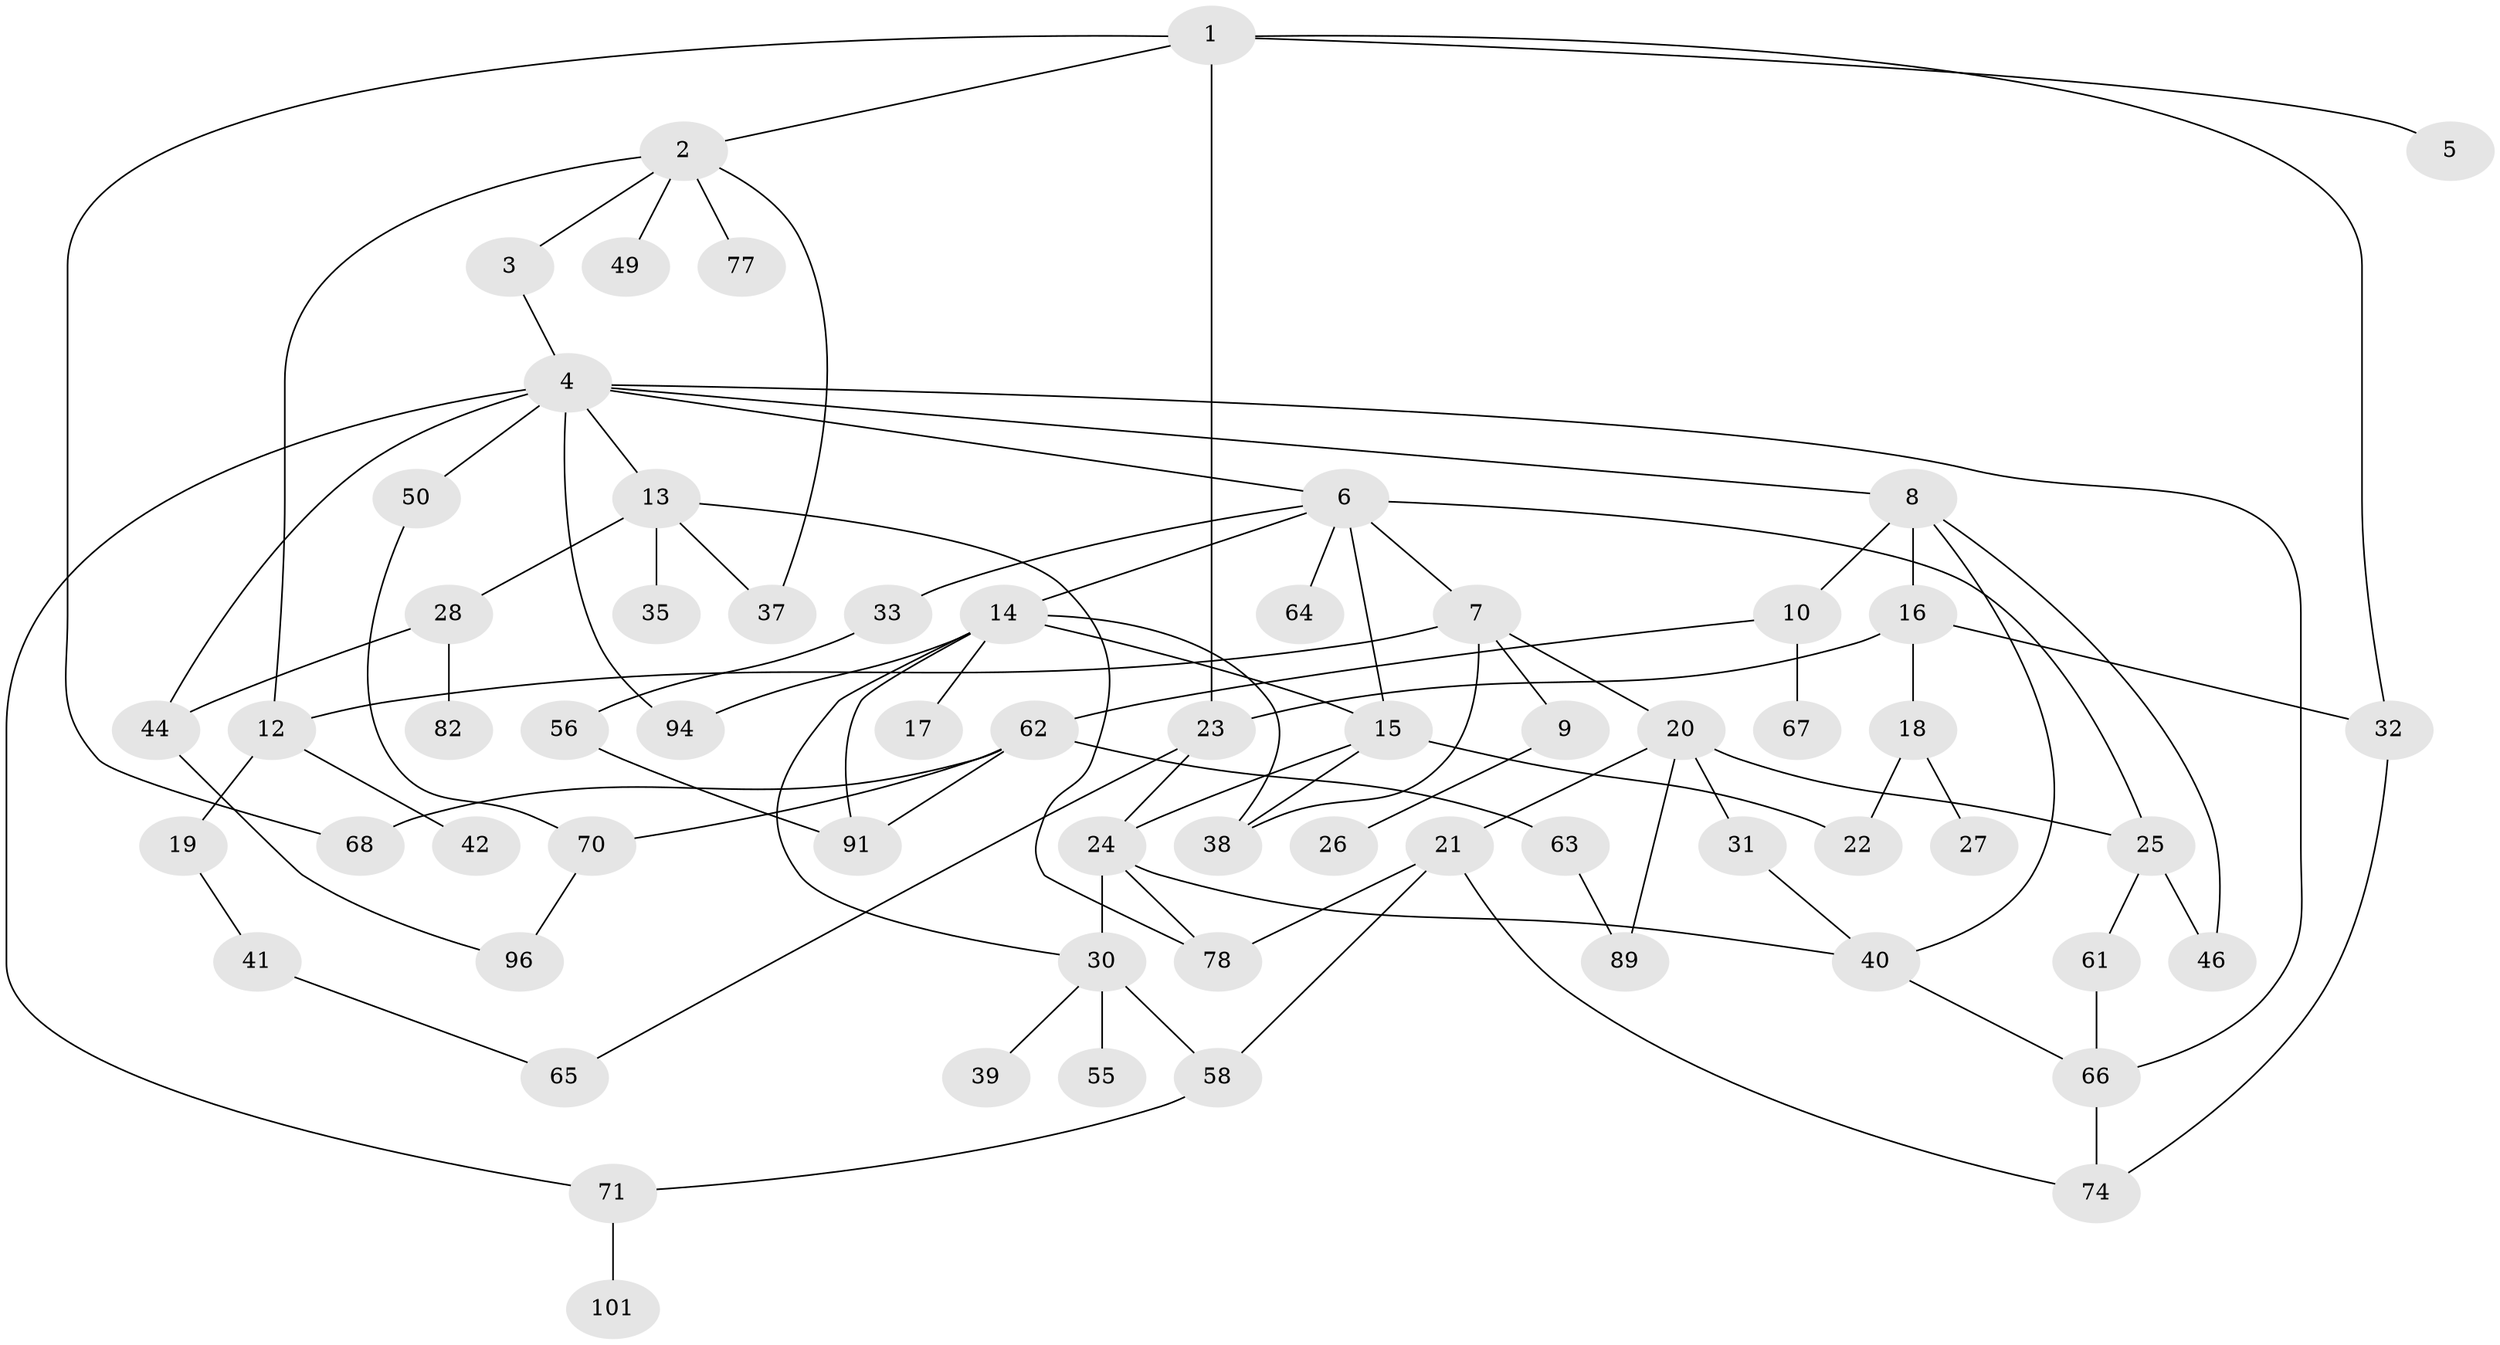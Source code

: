 // original degree distribution, {4: 0.13725490196078433, 5: 0.058823529411764705, 2: 0.3137254901960784, 1: 0.24509803921568626, 7: 0.00980392156862745, 6: 0.0392156862745098, 3: 0.19607843137254902}
// Generated by graph-tools (version 1.1) at 2025/41/03/06/25 10:41:26]
// undirected, 64 vertices, 94 edges
graph export_dot {
graph [start="1"]
  node [color=gray90,style=filled];
  1 [super="+43"];
  2 [super="+36"];
  3;
  4 [super="+11"];
  5;
  6 [super="+95"];
  7 [super="+80"];
  8 [super="+69"];
  9;
  10 [super="+52"];
  12 [super="+99"];
  13 [super="+53"];
  14 [super="+45"];
  15 [super="+29"];
  16 [super="+59"];
  17;
  18 [super="+100"];
  19;
  20 [super="+73"];
  21;
  22 [super="+79"];
  23 [super="+57"];
  24 [super="+86"];
  25 [super="+76"];
  26 [super="+88"];
  27 [super="+60"];
  28 [super="+75"];
  30 [super="+34"];
  31;
  32 [super="+102"];
  33;
  35;
  37 [super="+54"];
  38 [super="+47"];
  39 [super="+51"];
  40 [super="+48"];
  41 [super="+97"];
  42;
  44;
  46;
  49;
  50;
  55;
  56;
  58 [super="+90"];
  61 [super="+72"];
  62 [super="+81"];
  63;
  64;
  65;
  66 [super="+85"];
  67;
  68;
  70 [super="+83"];
  71 [super="+93"];
  74 [super="+84"];
  77;
  78 [super="+87"];
  82;
  89 [super="+92"];
  91;
  94;
  96 [super="+98"];
  101;
  1 -- 2;
  1 -- 5;
  1 -- 23;
  1 -- 32;
  1 -- 68;
  2 -- 3;
  2 -- 77;
  2 -- 12;
  2 -- 49;
  2 -- 37;
  3 -- 4;
  4 -- 6;
  4 -- 8;
  4 -- 50;
  4 -- 66;
  4 -- 71;
  4 -- 44;
  4 -- 13;
  4 -- 94;
  6 -- 7 [weight=2];
  6 -- 14;
  6 -- 15;
  6 -- 33;
  6 -- 64;
  6 -- 25;
  7 -- 9;
  7 -- 12;
  7 -- 20;
  7 -- 38;
  8 -- 10;
  8 -- 16;
  8 -- 40;
  8 -- 46;
  9 -- 26;
  10 -- 67;
  10 -- 62;
  12 -- 19;
  12 -- 42;
  13 -- 28;
  13 -- 35;
  13 -- 37;
  13 -- 78;
  14 -- 17;
  14 -- 94;
  14 -- 30;
  14 -- 38;
  14 -- 91;
  14 -- 15;
  15 -- 24;
  15 -- 38;
  15 -- 22;
  16 -- 18;
  16 -- 32;
  16 -- 23;
  18 -- 22;
  18 -- 27;
  19 -- 41;
  20 -- 21;
  20 -- 25;
  20 -- 31;
  20 -- 89;
  21 -- 58;
  21 -- 74;
  21 -- 78;
  23 -- 65;
  23 -- 24;
  24 -- 30;
  24 -- 40;
  24 -- 78;
  25 -- 61;
  25 -- 46;
  28 -- 44;
  28 -- 82;
  30 -- 39;
  30 -- 55;
  30 -- 58;
  31 -- 40;
  32 -- 74;
  33 -- 56;
  40 -- 66;
  41 -- 65;
  44 -- 96;
  50 -- 70;
  56 -- 91;
  58 -- 71;
  61 -- 66;
  62 -- 63;
  62 -- 70;
  62 -- 91;
  62 -- 68;
  63 -- 89;
  66 -- 74;
  70 -- 96;
  71 -- 101;
}
